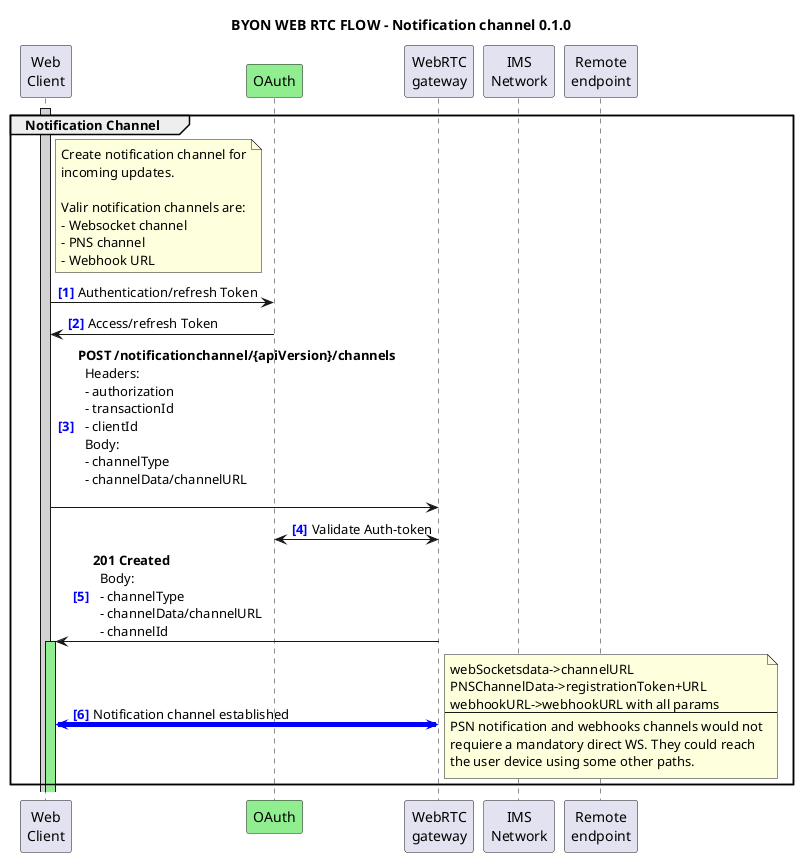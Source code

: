@startuml BYON NotificationChannel 0.1.0

title "BYON WEB RTC FLOW - Notification channel 0.1.0"
autonumber "<font color=blue><b>[0]"

<style>
.audioStyle {
  arrow {
    LineColor red
    LineThickness 5
  }
}
.wsStyle {
  arrow {
    LineColor blue
    LineThickness 5
  }
}
</style>

'participant "Notification\nclient" as WebClient
participant "Web\nClient" as WebClient
participant OAuth #LightGreen
participant "WebRTC\ngateway" as WebRTC_GW
participant "IMS\nNetwork" as IMS_Network
participant "Remote\nendpoint" as RemoteEndpoint

' --- Notification Channel 
group Notification Channel 
note right WebClient
  Create notification channel for
  incoming updates.
  
  Valir notification channels are:
  - Websocket channel
  - PNS channel
  - Webhook URL
end note

activate WebClient #LightGray

WebClient -> OAuth: Authentication/refresh Token
OAuth -> WebClient: Access/refresh Token
  
WebClient -> WebRTC_GW: **POST /notificationchannel/{apiVersion}/channels** \n\
  Headers:\n\
  - authorization\n\
  - transactionId\n\
  - clientId\n\
  Body:\n\
  - channelType\n\
  - channelData/channelURL\n\

WebRTC_GW <-> OAuth: Validate Auth-token

WebRTC_GW -> WebClient: **201 Created**\n\
  Body:\n\
  - channelType\n\
  - channelData/channelURL\n\
  - channelId

activate WebClient #LightGreen

WebClient <-> WebRTC_GW <<wsStyle>>: Notification channel established
note right 
  webSocketsdata->channelURL
  PNSChannelData->registrationToken+URL
  webhookURL->webhookURL with all params
  --
  PSN notification and webhooks channels would not
  requiere a mandatory direct WS. They could reach
  the user device using some other paths.
end note
end

@enduml

